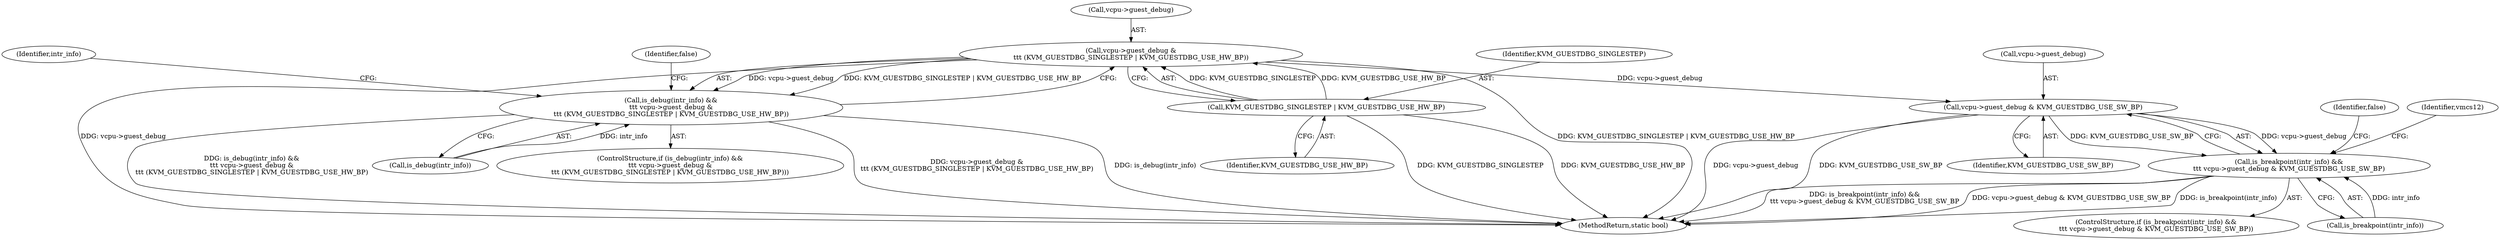 digraph "0_linux_ef85b67385436ddc1998f45f1d6a210f935b3388_1@pointer" {
"1000196" [label="(Call,vcpu->guest_debug &\n\t\t\t (KVM_GUESTDBG_SINGLESTEP | KVM_GUESTDBG_USE_HW_BP))"];
"1000200" [label="(Call,KVM_GUESTDBG_SINGLESTEP | KVM_GUESTDBG_USE_HW_BP)"];
"1000193" [label="(Call,is_debug(intr_info) &&\n\t\t\t vcpu->guest_debug &\n\t\t\t (KVM_GUESTDBG_SINGLESTEP | KVM_GUESTDBG_USE_HW_BP))"];
"1000210" [label="(Call,vcpu->guest_debug & KVM_GUESTDBG_USE_SW_BP)"];
"1000207" [label="(Call,is_breakpoint(intr_info) &&\n\t\t\t vcpu->guest_debug & KVM_GUESTDBG_USE_SW_BP)"];
"1000393" [label="(MethodReturn,static bool)"];
"1000202" [label="(Identifier,KVM_GUESTDBG_USE_HW_BP)"];
"1000197" [label="(Call,vcpu->guest_debug)"];
"1000211" [label="(Call,vcpu->guest_debug)"];
"1000220" [label="(Identifier,vmcs12)"];
"1000193" [label="(Call,is_debug(intr_info) &&\n\t\t\t vcpu->guest_debug &\n\t\t\t (KVM_GUESTDBG_SINGLESTEP | KVM_GUESTDBG_USE_HW_BP))"];
"1000206" [label="(ControlStructure,if (is_breakpoint(intr_info) &&\n\t\t\t vcpu->guest_debug & KVM_GUESTDBG_USE_SW_BP))"];
"1000192" [label="(ControlStructure,if (is_debug(intr_info) &&\n\t\t\t vcpu->guest_debug &\n\t\t\t (KVM_GUESTDBG_SINGLESTEP | KVM_GUESTDBG_USE_HW_BP)))"];
"1000200" [label="(Call,KVM_GUESTDBG_SINGLESTEP | KVM_GUESTDBG_USE_HW_BP)"];
"1000207" [label="(Call,is_breakpoint(intr_info) &&\n\t\t\t vcpu->guest_debug & KVM_GUESTDBG_USE_SW_BP)"];
"1000196" [label="(Call,vcpu->guest_debug &\n\t\t\t (KVM_GUESTDBG_SINGLESTEP | KVM_GUESTDBG_USE_HW_BP))"];
"1000208" [label="(Call,is_breakpoint(intr_info))"];
"1000216" [label="(Identifier,false)"];
"1000201" [label="(Identifier,KVM_GUESTDBG_SINGLESTEP)"];
"1000194" [label="(Call,is_debug(intr_info))"];
"1000209" [label="(Identifier,intr_info)"];
"1000210" [label="(Call,vcpu->guest_debug & KVM_GUESTDBG_USE_SW_BP)"];
"1000214" [label="(Identifier,KVM_GUESTDBG_USE_SW_BP)"];
"1000204" [label="(Identifier,false)"];
"1000196" -> "1000193"  [label="AST: "];
"1000196" -> "1000200"  [label="CFG: "];
"1000197" -> "1000196"  [label="AST: "];
"1000200" -> "1000196"  [label="AST: "];
"1000193" -> "1000196"  [label="CFG: "];
"1000196" -> "1000393"  [label="DDG: KVM_GUESTDBG_SINGLESTEP | KVM_GUESTDBG_USE_HW_BP"];
"1000196" -> "1000393"  [label="DDG: vcpu->guest_debug"];
"1000196" -> "1000193"  [label="DDG: vcpu->guest_debug"];
"1000196" -> "1000193"  [label="DDG: KVM_GUESTDBG_SINGLESTEP | KVM_GUESTDBG_USE_HW_BP"];
"1000200" -> "1000196"  [label="DDG: KVM_GUESTDBG_SINGLESTEP"];
"1000200" -> "1000196"  [label="DDG: KVM_GUESTDBG_USE_HW_BP"];
"1000196" -> "1000210"  [label="DDG: vcpu->guest_debug"];
"1000200" -> "1000202"  [label="CFG: "];
"1000201" -> "1000200"  [label="AST: "];
"1000202" -> "1000200"  [label="AST: "];
"1000200" -> "1000393"  [label="DDG: KVM_GUESTDBG_SINGLESTEP"];
"1000200" -> "1000393"  [label="DDG: KVM_GUESTDBG_USE_HW_BP"];
"1000193" -> "1000192"  [label="AST: "];
"1000193" -> "1000194"  [label="CFG: "];
"1000194" -> "1000193"  [label="AST: "];
"1000204" -> "1000193"  [label="CFG: "];
"1000209" -> "1000193"  [label="CFG: "];
"1000193" -> "1000393"  [label="DDG: is_debug(intr_info)"];
"1000193" -> "1000393"  [label="DDG: is_debug(intr_info) &&\n\t\t\t vcpu->guest_debug &\n\t\t\t (KVM_GUESTDBG_SINGLESTEP | KVM_GUESTDBG_USE_HW_BP)"];
"1000193" -> "1000393"  [label="DDG: vcpu->guest_debug &\n\t\t\t (KVM_GUESTDBG_SINGLESTEP | KVM_GUESTDBG_USE_HW_BP)"];
"1000194" -> "1000193"  [label="DDG: intr_info"];
"1000210" -> "1000207"  [label="AST: "];
"1000210" -> "1000214"  [label="CFG: "];
"1000211" -> "1000210"  [label="AST: "];
"1000214" -> "1000210"  [label="AST: "];
"1000207" -> "1000210"  [label="CFG: "];
"1000210" -> "1000393"  [label="DDG: KVM_GUESTDBG_USE_SW_BP"];
"1000210" -> "1000393"  [label="DDG: vcpu->guest_debug"];
"1000210" -> "1000207"  [label="DDG: vcpu->guest_debug"];
"1000210" -> "1000207"  [label="DDG: KVM_GUESTDBG_USE_SW_BP"];
"1000207" -> "1000206"  [label="AST: "];
"1000207" -> "1000208"  [label="CFG: "];
"1000208" -> "1000207"  [label="AST: "];
"1000216" -> "1000207"  [label="CFG: "];
"1000220" -> "1000207"  [label="CFG: "];
"1000207" -> "1000393"  [label="DDG: vcpu->guest_debug & KVM_GUESTDBG_USE_SW_BP"];
"1000207" -> "1000393"  [label="DDG: is_breakpoint(intr_info)"];
"1000207" -> "1000393"  [label="DDG: is_breakpoint(intr_info) &&\n\t\t\t vcpu->guest_debug & KVM_GUESTDBG_USE_SW_BP"];
"1000208" -> "1000207"  [label="DDG: intr_info"];
}
